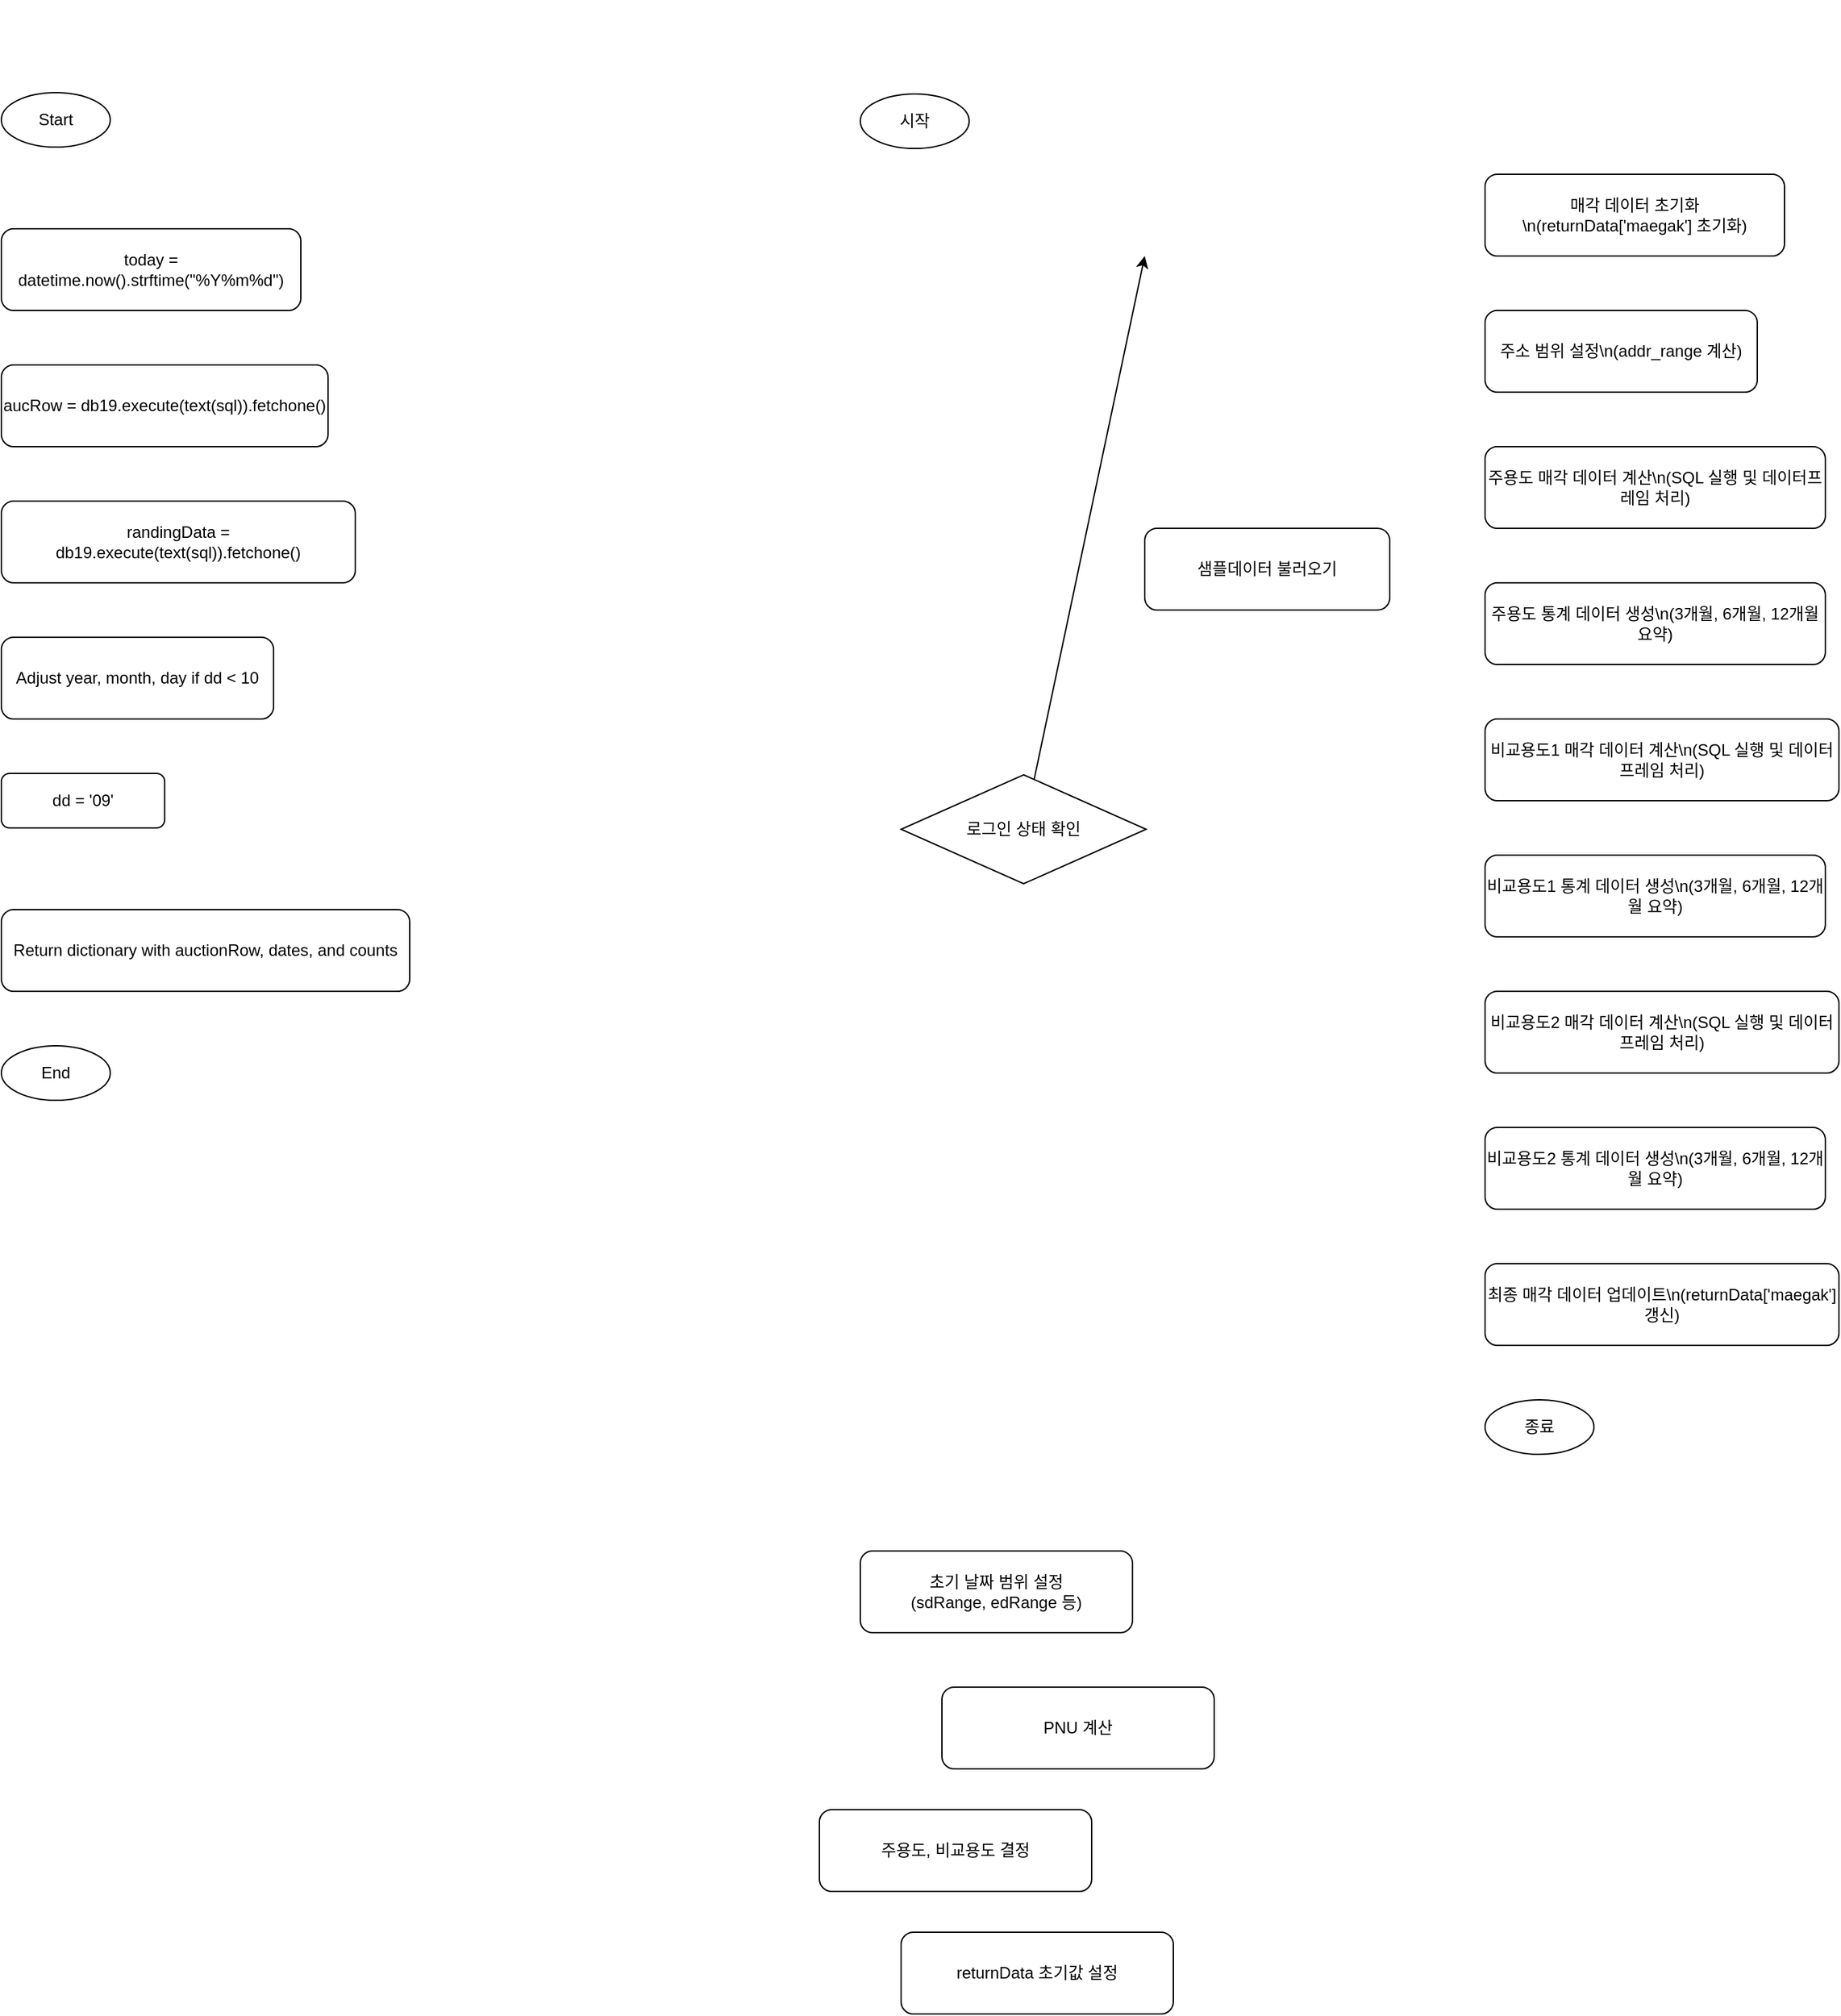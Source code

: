 <mxfile version="24.9.3">
  <diagram name="페이지-1" id="CUrCBeQfquTf-SFFq8XS">
    <mxGraphModel dx="220544" dy="156369" grid="1" gridSize="10" guides="1" tooltips="1" connect="1" arrows="1" fold="1" page="1" pageScale="1" pageWidth="827" pageHeight="1169" math="0" shadow="0">
      <root>
        <mxCell id="0" />
        <mxCell id="1" parent="0" />
        <mxCell id="4" edge="1" parent="1" source="2" target="3" />
        <mxCell id="6" edge="1" parent="1" source="3" target="5" />
        <mxCell id="10" edge="1" parent="1" source="5" target="9" />
        <mxCell id="12" edge="1" parent="1" source="9" target="11" />
        <mxCell id="16" edge="1" parent="1" source="11" target="15" />
        <mxCell id="18" edge="1" parent="1" source="15" target="17" />
        <mxCell id="20" edge="1" parent="1" source="17" target="19" />
        <mxCell id="22" edge="1" parent="1" source="19" target="21" />
        <mxCell id="24" edge="1" parent="1" source="21" target="23" />
        <mxCell id="26" edge="1" parent="1" source="23" target="25" />
        <mxCell id="28" edge="1" parent="1" source="25" target="27" />
        <mxCell id="YCppN0C5aFqJEnqD1uC8-28" value="Start" style="ellipse;whiteSpace=wrap;html=1;" vertex="1" parent="1">
          <mxGeometry x="-500" y="60" width="80" height="40" as="geometry" />
        </mxCell>
        <mxCell id="YCppN0C5aFqJEnqD1uC8-29" value="today = datetime.now().strftime(&quot;%Y%m%d&quot;)" style="rounded=1;whiteSpace=wrap;html=1;" vertex="1" parent="1">
          <mxGeometry x="-500" y="160" width="220" height="60" as="geometry" />
        </mxCell>
        <mxCell id="YCppN0C5aFqJEnqD1uC8-30" value="aucRow = db19.execute(text(sql)).fetchone()" style="rounded=1;whiteSpace=wrap;html=1;" vertex="1" parent="1">
          <mxGeometry x="-500" y="260" width="240" height="60" as="geometry" />
        </mxCell>
        <mxCell id="YCppN0C5aFqJEnqD1uC8-31" value="randingData = db19.execute(text(sql)).fetchone()" style="rounded=1;whiteSpace=wrap;html=1;" vertex="1" parent="1">
          <mxGeometry x="-500" y="360" width="260" height="60" as="geometry" />
        </mxCell>
        <mxCell id="YCppN0C5aFqJEnqD1uC8-32" value="Adjust year, month, day if dd &lt; 10" style="rounded=1;whiteSpace=wrap;html=1;" vertex="1" parent="1">
          <mxGeometry x="-500" y="460" width="200" height="60" as="geometry" />
        </mxCell>
        <mxCell id="YCppN0C5aFqJEnqD1uC8-33" value="dd = &#39;09&#39;" style="rounded=1;whiteSpace=wrap;html=1;" vertex="1" parent="1">
          <mxGeometry x="-500" y="560" width="120" height="40" as="geometry" />
        </mxCell>
        <mxCell id="YCppN0C5aFqJEnqD1uC8-34" value="Return dictionary with auctionRow, dates, and counts" style="rounded=1;whiteSpace=wrap;html=1;" vertex="1" parent="1">
          <mxGeometry x="-500" y="660" width="300" height="60" as="geometry" />
        </mxCell>
        <mxCell id="YCppN0C5aFqJEnqD1uC8-35" value="End" style="ellipse;whiteSpace=wrap;html=1;" vertex="1" parent="1">
          <mxGeometry x="-500" y="760" width="80" height="40" as="geometry" />
        </mxCell>
        <mxCell id="YCppN0C5aFqJEnqD1uC8-63" value="시작" style="ellipse;whiteSpace=wrap;html=1;" vertex="1" parent="1">
          <mxGeometry x="131" y="61" width="80" height="40" as="geometry" />
        </mxCell>
        <mxCell id="YCppN0C5aFqJEnqD1uC8-65" edge="1" parent="1" source="YCppN0C5aFqJEnqD1uC8-63" target="YCppN0C5aFqJEnqD1uC8-64" />
        <mxCell id="YCppN0C5aFqJEnqD1uC8-67" edge="1" parent="1" source="YCppN0C5aFqJEnqD1uC8-64" target="YCppN0C5aFqJEnqD1uC8-66" />
        <mxCell id="YCppN0C5aFqJEnqD1uC8-71" edge="1" parent="1" source="YCppN0C5aFqJEnqD1uC8-66" target="YCppN0C5aFqJEnqD1uC8-70" />
        <mxCell id="YCppN0C5aFqJEnqD1uC8-72" value="로그인 상태 확인" style="rhombus;whiteSpace=wrap;html=1;" vertex="1" parent="1">
          <mxGeometry x="161" y="561" width="180" height="80" as="geometry" />
        </mxCell>
        <mxCell id="YCppN0C5aFqJEnqD1uC8-73" edge="1" parent="1" source="YCppN0C5aFqJEnqD1uC8-70" target="YCppN0C5aFqJEnqD1uC8-72" />
        <mxCell id="YCppN0C5aFqJEnqD1uC8-74" value="샘플데이터 불러오기" style="rounded=1;whiteSpace=wrap;html=1;" vertex="1" parent="1">
          <mxGeometry x="340" y="380" width="180" height="60" as="geometry" />
        </mxCell>
        <mxCell id="YCppN0C5aFqJEnqD1uC8-75" edge="1" parent="1" source="YCppN0C5aFqJEnqD1uC8-72">
          <mxGeometry relative="1" as="geometry">
            <mxPoint x="340" y="180" as="targetPoint" />
          </mxGeometry>
        </mxCell>
        <mxCell id="YCppN0C5aFqJEnqD1uC8-77" edge="1" parent="1" source="YCppN0C5aFqJEnqD1uC8-72" target="YCppN0C5aFqJEnqD1uC8-76" />
        <mxCell id="YCppN0C5aFqJEnqD1uC8-79" edge="1" parent="1" source="YCppN0C5aFqJEnqD1uC8-76" target="YCppN0C5aFqJEnqD1uC8-78" />
        <mxCell id="YCppN0C5aFqJEnqD1uC8-80" value="초기 날짜 범위 설정&lt;br&gt;(sdRange, edRange 등)" style="rounded=1;whiteSpace=wrap;html=1;" vertex="1" parent="1">
          <mxGeometry x="131" y="1131" width="200" height="60" as="geometry" />
        </mxCell>
        <mxCell id="YCppN0C5aFqJEnqD1uC8-81" edge="1" parent="1" source="YCppN0C5aFqJEnqD1uC8-78" target="YCppN0C5aFqJEnqD1uC8-80" />
        <mxCell id="YCppN0C5aFqJEnqD1uC8-82" value="PNU 계산" style="rounded=1;whiteSpace=wrap;html=1;" vertex="1" parent="1">
          <mxGeometry x="191" y="1231" width="200" height="60" as="geometry" />
        </mxCell>
        <mxCell id="YCppN0C5aFqJEnqD1uC8-83" style="noEdgeStyle=1;" edge="1" parent="1" source="YCppN0C5aFqJEnqD1uC8-80" target="YCppN0C5aFqJEnqD1uC8-82" />
        <mxCell id="YCppN0C5aFqJEnqD1uC8-84" value="주용도, 비교용도 결정" style="rounded=1;whiteSpace=wrap;html=1;" vertex="1" parent="1">
          <mxGeometry x="101" y="1321" width="200" height="60" as="geometry" />
        </mxCell>
        <mxCell id="YCppN0C5aFqJEnqD1uC8-85" style="noEdgeStyle=1;" edge="1" parent="1" source="YCppN0C5aFqJEnqD1uC8-82" target="YCppN0C5aFqJEnqD1uC8-84" />
        <mxCell id="YCppN0C5aFqJEnqD1uC8-86" value="returnData 초기값 설정" style="rounded=1;whiteSpace=wrap;html=1;" vertex="1" parent="1">
          <mxGeometry x="161" y="1411" width="200" height="60" as="geometry" />
        </mxCell>
        <mxCell id="YCppN0C5aFqJEnqD1uC8-87" style="noEdgeStyle=1;" edge="1" parent="1" source="YCppN0C5aFqJEnqD1uC8-84" target="YCppN0C5aFqJEnqD1uC8-86" />
        <mxCell id="YCppN0C5aFqJEnqD1uC8-89" edge="1" parent="1" source="YCppN0C5aFqJEnqD1uC8-86" target="YCppN0C5aFqJEnqD1uC8-88" />
        <mxCell id="YCppN0C5aFqJEnqD1uC8-91" value="매각 데이터 초기화\n(returnData[&#39;maegak&#39;] 초기화)" style="rounded=1;whiteSpace=wrap;html=1;" vertex="1" parent="1">
          <mxGeometry x="590" y="120" width="220" height="60" as="geometry" />
        </mxCell>
        <mxCell id="YCppN0C5aFqJEnqD1uC8-92" value="주소 범위 설정\n(addr_range 계산)" style="rounded=1;whiteSpace=wrap;html=1;" vertex="1" parent="1">
          <mxGeometry x="590" y="220" width="200" height="60" as="geometry" />
        </mxCell>
        <mxCell id="YCppN0C5aFqJEnqD1uC8-93" value="주용도 매각 데이터 계산\n(SQL 실행 및 데이터프레임 처리)" style="rounded=1;whiteSpace=wrap;html=1;" vertex="1" parent="1">
          <mxGeometry x="590" y="320" width="250" height="60" as="geometry" />
        </mxCell>
        <mxCell id="YCppN0C5aFqJEnqD1uC8-94" value="주용도 통계 데이터 생성\n(3개월, 6개월, 12개월 요약)" style="rounded=1;whiteSpace=wrap;html=1;" vertex="1" parent="1">
          <mxGeometry x="590" y="420" width="250" height="60" as="geometry" />
        </mxCell>
        <mxCell id="YCppN0C5aFqJEnqD1uC8-95" value="비교용도1 매각 데이터 계산\n(SQL 실행 및 데이터프레임 처리)" style="rounded=1;whiteSpace=wrap;html=1;" vertex="1" parent="1">
          <mxGeometry x="590" y="520" width="260" height="60" as="geometry" />
        </mxCell>
        <mxCell id="YCppN0C5aFqJEnqD1uC8-96" value="비교용도1 통계 데이터 생성\n(3개월, 6개월, 12개월 요약)" style="rounded=1;whiteSpace=wrap;html=1;" vertex="1" parent="1">
          <mxGeometry x="590" y="620" width="250" height="60" as="geometry" />
        </mxCell>
        <mxCell id="YCppN0C5aFqJEnqD1uC8-97" value="비교용도2 매각 데이터 계산\n(SQL 실행 및 데이터프레임 처리)" style="rounded=1;whiteSpace=wrap;html=1;" vertex="1" parent="1">
          <mxGeometry x="590" y="720" width="260" height="60" as="geometry" />
        </mxCell>
        <mxCell id="YCppN0C5aFqJEnqD1uC8-98" value="비교용도2 통계 데이터 생성\n(3개월, 6개월, 12개월 요약)" style="rounded=1;whiteSpace=wrap;html=1;" vertex="1" parent="1">
          <mxGeometry x="590" y="820" width="250" height="60" as="geometry" />
        </mxCell>
        <mxCell id="YCppN0C5aFqJEnqD1uC8-99" value="최종 매각 데이터 업데이트\n(returnData[&#39;maegak&#39;] 갱신)" style="rounded=1;whiteSpace=wrap;html=1;" vertex="1" parent="1">
          <mxGeometry x="590" y="920" width="260" height="60" as="geometry" />
        </mxCell>
        <mxCell id="YCppN0C5aFqJEnqD1uC8-100" value="종료" style="ellipse;whiteSpace=wrap;html=1;" vertex="1" parent="1">
          <mxGeometry x="590" y="1020" width="80" height="40" as="geometry" />
        </mxCell>
      </root>
    </mxGraphModel>
  </diagram>
</mxfile>
